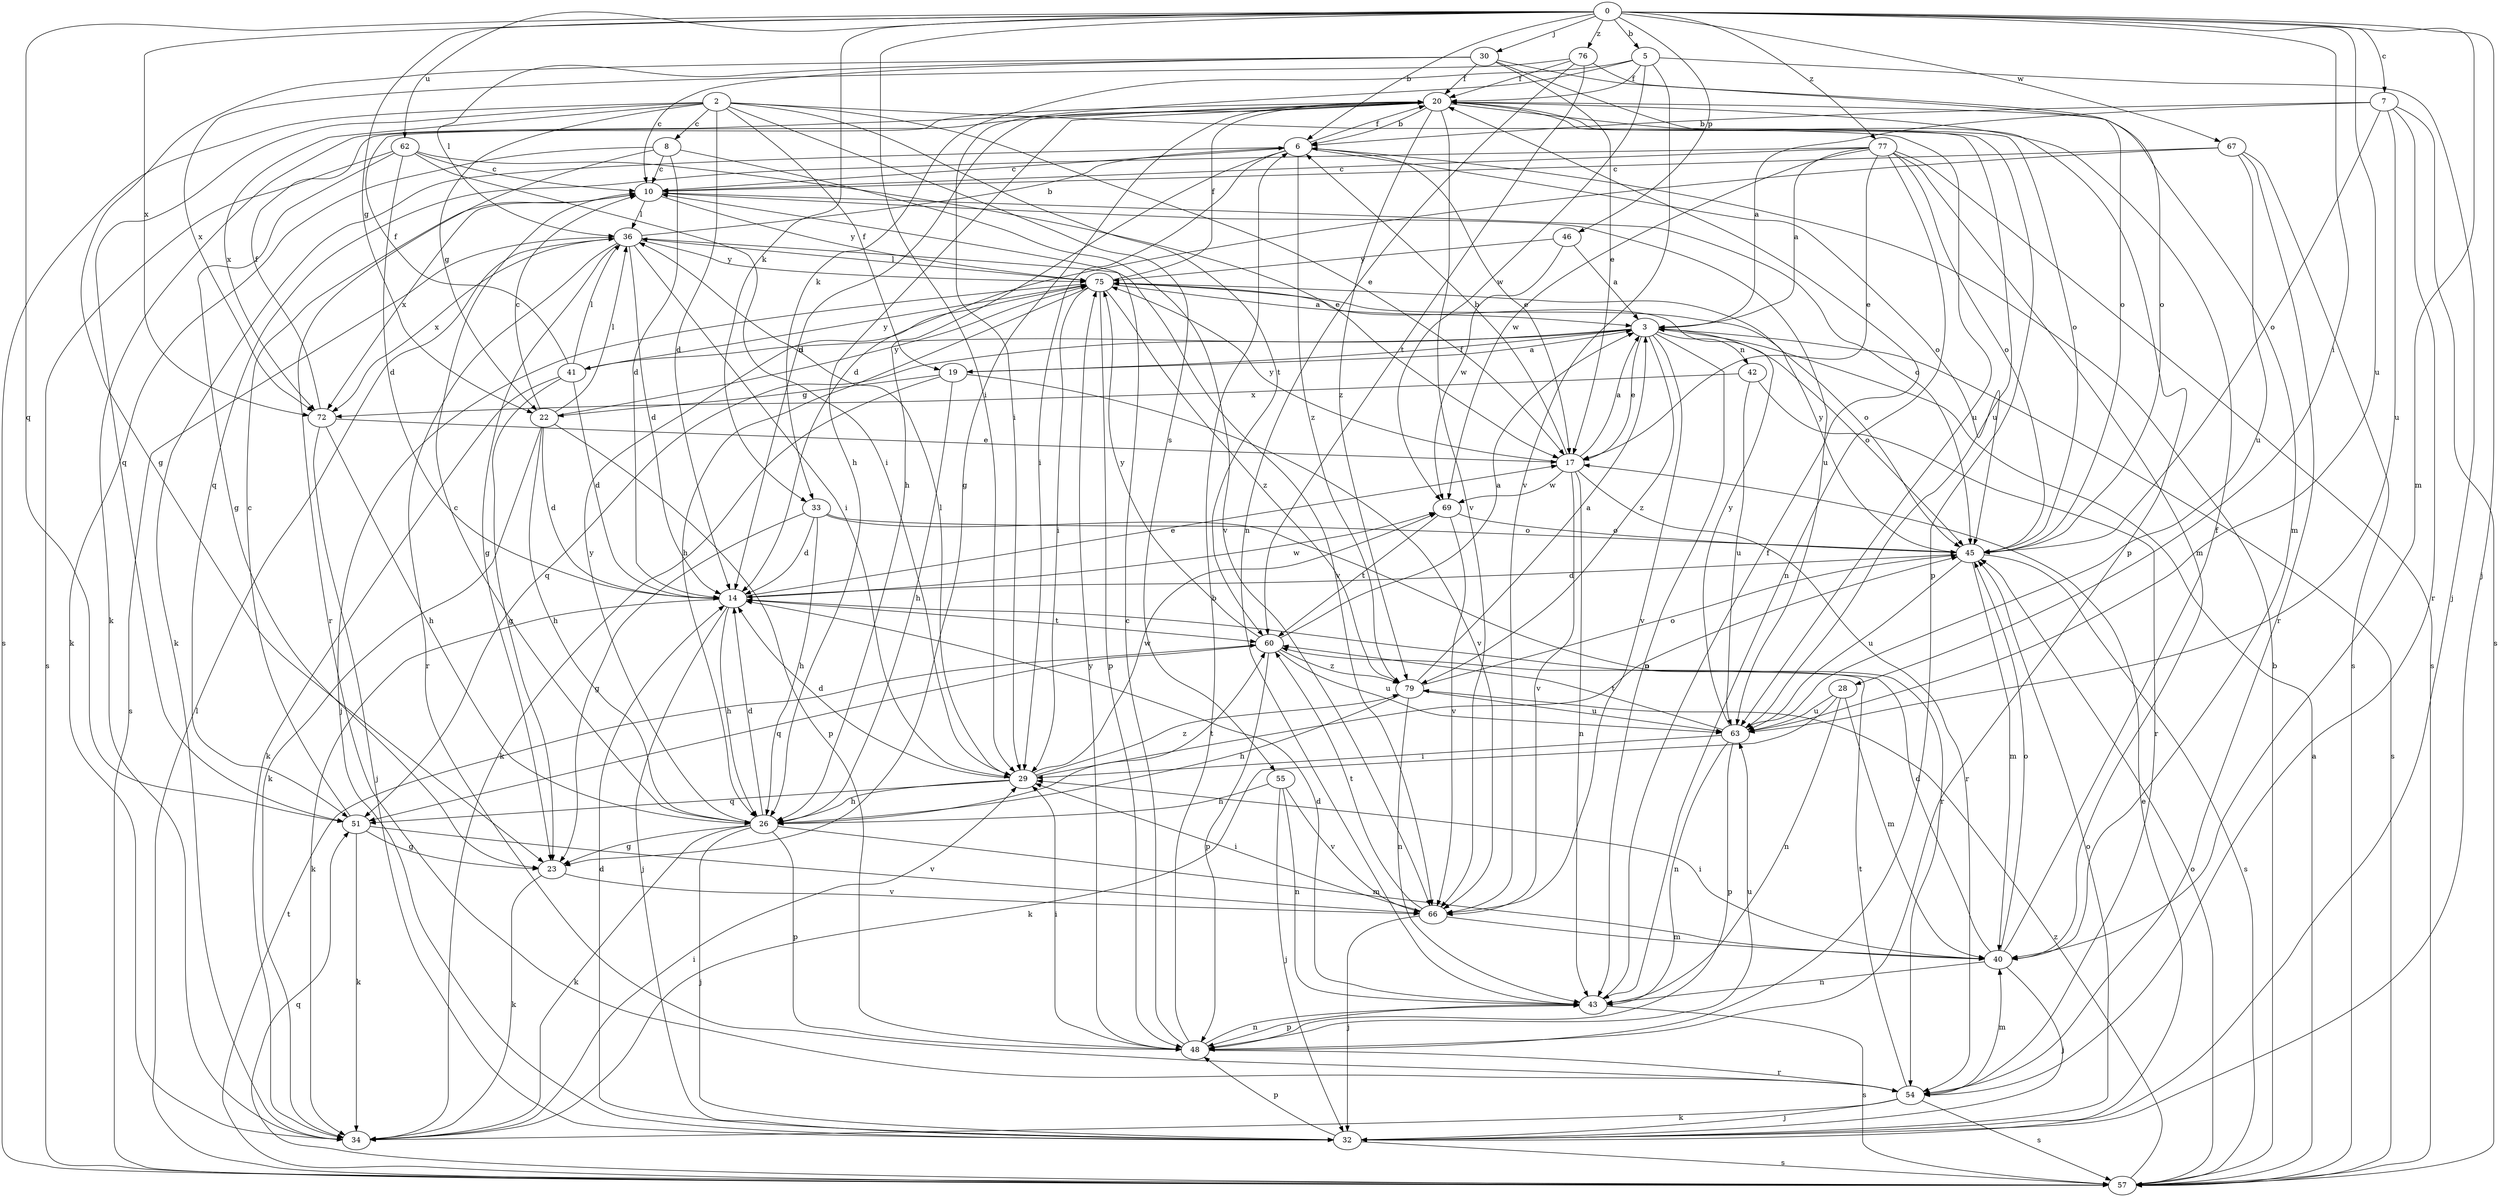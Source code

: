 strict digraph  {
0;
2;
3;
5;
6;
7;
8;
10;
14;
17;
19;
20;
22;
23;
26;
28;
29;
30;
32;
33;
34;
36;
40;
41;
42;
43;
45;
46;
48;
51;
54;
55;
57;
60;
62;
63;
66;
67;
69;
72;
75;
76;
77;
79;
0 -> 5  [label=b];
0 -> 6  [label=b];
0 -> 7  [label=c];
0 -> 22  [label=g];
0 -> 28  [label=i];
0 -> 29  [label=i];
0 -> 30  [label=j];
0 -> 32  [label=j];
0 -> 33  [label=k];
0 -> 40  [label=m];
0 -> 46  [label=p];
0 -> 51  [label=q];
0 -> 62  [label=u];
0 -> 63  [label=u];
0 -> 67  [label=w];
0 -> 72  [label=x];
0 -> 76  [label=z];
0 -> 77  [label=z];
2 -> 8  [label=c];
2 -> 14  [label=d];
2 -> 17  [label=e];
2 -> 19  [label=f];
2 -> 22  [label=g];
2 -> 51  [label=q];
2 -> 55  [label=s];
2 -> 57  [label=s];
2 -> 60  [label=t];
2 -> 63  [label=u];
2 -> 72  [label=x];
3 -> 17  [label=e];
3 -> 19  [label=f];
3 -> 41  [label=n];
3 -> 42  [label=n];
3 -> 43  [label=n];
3 -> 45  [label=o];
3 -> 51  [label=q];
3 -> 57  [label=s];
3 -> 66  [label=v];
3 -> 79  [label=z];
5 -> 20  [label=f];
5 -> 29  [label=i];
5 -> 32  [label=j];
5 -> 33  [label=k];
5 -> 66  [label=v];
5 -> 69  [label=w];
6 -> 10  [label=c];
6 -> 17  [label=e];
6 -> 20  [label=f];
6 -> 26  [label=h];
6 -> 29  [label=i];
6 -> 34  [label=k];
6 -> 45  [label=o];
6 -> 79  [label=z];
7 -> 3  [label=a];
7 -> 6  [label=b];
7 -> 45  [label=o];
7 -> 54  [label=r];
7 -> 57  [label=s];
7 -> 63  [label=u];
8 -> 10  [label=c];
8 -> 14  [label=d];
8 -> 34  [label=k];
8 -> 54  [label=r];
8 -> 66  [label=v];
10 -> 36  [label=l];
10 -> 45  [label=o];
10 -> 63  [label=u];
10 -> 72  [label=x];
10 -> 75  [label=y];
14 -> 17  [label=e];
14 -> 26  [label=h];
14 -> 32  [label=j];
14 -> 34  [label=k];
14 -> 60  [label=t];
14 -> 69  [label=w];
17 -> 3  [label=a];
17 -> 6  [label=b];
17 -> 43  [label=n];
17 -> 54  [label=r];
17 -> 66  [label=v];
17 -> 69  [label=w];
17 -> 75  [label=y];
19 -> 3  [label=a];
19 -> 22  [label=g];
19 -> 26  [label=h];
19 -> 34  [label=k];
19 -> 66  [label=v];
20 -> 6  [label=b];
20 -> 14  [label=d];
20 -> 23  [label=g];
20 -> 26  [label=h];
20 -> 34  [label=k];
20 -> 40  [label=m];
20 -> 45  [label=o];
20 -> 48  [label=p];
20 -> 63  [label=u];
20 -> 66  [label=v];
20 -> 79  [label=z];
22 -> 10  [label=c];
22 -> 14  [label=d];
22 -> 26  [label=h];
22 -> 34  [label=k];
22 -> 36  [label=l];
22 -> 48  [label=p];
22 -> 75  [label=y];
23 -> 34  [label=k];
23 -> 66  [label=v];
26 -> 10  [label=c];
26 -> 14  [label=d];
26 -> 23  [label=g];
26 -> 32  [label=j];
26 -> 34  [label=k];
26 -> 40  [label=m];
26 -> 48  [label=p];
26 -> 60  [label=t];
26 -> 75  [label=y];
28 -> 34  [label=k];
28 -> 40  [label=m];
28 -> 43  [label=n];
28 -> 63  [label=u];
29 -> 14  [label=d];
29 -> 26  [label=h];
29 -> 36  [label=l];
29 -> 45  [label=o];
29 -> 51  [label=q];
29 -> 69  [label=w];
29 -> 79  [label=z];
30 -> 10  [label=c];
30 -> 17  [label=e];
30 -> 20  [label=f];
30 -> 23  [label=g];
30 -> 36  [label=l];
30 -> 45  [label=o];
30 -> 48  [label=p];
32 -> 14  [label=d];
32 -> 17  [label=e];
32 -> 45  [label=o];
32 -> 48  [label=p];
32 -> 57  [label=s];
33 -> 14  [label=d];
33 -> 23  [label=g];
33 -> 26  [label=h];
33 -> 45  [label=o];
33 -> 54  [label=r];
34 -> 29  [label=i];
36 -> 6  [label=b];
36 -> 14  [label=d];
36 -> 23  [label=g];
36 -> 29  [label=i];
36 -> 54  [label=r];
36 -> 57  [label=s];
36 -> 66  [label=v];
36 -> 72  [label=x];
36 -> 75  [label=y];
40 -> 14  [label=d];
40 -> 20  [label=f];
40 -> 29  [label=i];
40 -> 32  [label=j];
40 -> 43  [label=n];
40 -> 45  [label=o];
41 -> 14  [label=d];
41 -> 20  [label=f];
41 -> 23  [label=g];
41 -> 34  [label=k];
41 -> 36  [label=l];
41 -> 75  [label=y];
42 -> 54  [label=r];
42 -> 63  [label=u];
42 -> 72  [label=x];
43 -> 14  [label=d];
43 -> 20  [label=f];
43 -> 48  [label=p];
43 -> 57  [label=s];
45 -> 14  [label=d];
45 -> 40  [label=m];
45 -> 57  [label=s];
45 -> 63  [label=u];
45 -> 75  [label=y];
46 -> 3  [label=a];
46 -> 69  [label=w];
46 -> 75  [label=y];
48 -> 6  [label=b];
48 -> 10  [label=c];
48 -> 29  [label=i];
48 -> 43  [label=n];
48 -> 54  [label=r];
48 -> 63  [label=u];
48 -> 75  [label=y];
51 -> 10  [label=c];
51 -> 23  [label=g];
51 -> 34  [label=k];
51 -> 66  [label=v];
54 -> 32  [label=j];
54 -> 34  [label=k];
54 -> 40  [label=m];
54 -> 57  [label=s];
54 -> 60  [label=t];
55 -> 26  [label=h];
55 -> 32  [label=j];
55 -> 43  [label=n];
55 -> 66  [label=v];
57 -> 3  [label=a];
57 -> 6  [label=b];
57 -> 36  [label=l];
57 -> 45  [label=o];
57 -> 51  [label=q];
57 -> 60  [label=t];
57 -> 79  [label=z];
60 -> 3  [label=a];
60 -> 48  [label=p];
60 -> 51  [label=q];
60 -> 63  [label=u];
60 -> 75  [label=y];
60 -> 79  [label=z];
62 -> 10  [label=c];
62 -> 14  [label=d];
62 -> 17  [label=e];
62 -> 23  [label=g];
62 -> 29  [label=i];
62 -> 57  [label=s];
63 -> 29  [label=i];
63 -> 43  [label=n];
63 -> 48  [label=p];
63 -> 60  [label=t];
63 -> 75  [label=y];
66 -> 29  [label=i];
66 -> 32  [label=j];
66 -> 40  [label=m];
66 -> 60  [label=t];
67 -> 10  [label=c];
67 -> 14  [label=d];
67 -> 54  [label=r];
67 -> 57  [label=s];
67 -> 63  [label=u];
69 -> 45  [label=o];
69 -> 60  [label=t];
69 -> 66  [label=v];
72 -> 17  [label=e];
72 -> 20  [label=f];
72 -> 26  [label=h];
72 -> 32  [label=j];
75 -> 3  [label=a];
75 -> 20  [label=f];
75 -> 26  [label=h];
75 -> 29  [label=i];
75 -> 32  [label=j];
75 -> 36  [label=l];
75 -> 45  [label=o];
75 -> 48  [label=p];
75 -> 79  [label=z];
76 -> 20  [label=f];
76 -> 43  [label=n];
76 -> 45  [label=o];
76 -> 60  [label=t];
76 -> 72  [label=x];
77 -> 3  [label=a];
77 -> 10  [label=c];
77 -> 17  [label=e];
77 -> 40  [label=m];
77 -> 43  [label=n];
77 -> 45  [label=o];
77 -> 51  [label=q];
77 -> 57  [label=s];
77 -> 69  [label=w];
79 -> 3  [label=a];
79 -> 26  [label=h];
79 -> 43  [label=n];
79 -> 45  [label=o];
79 -> 63  [label=u];
}
